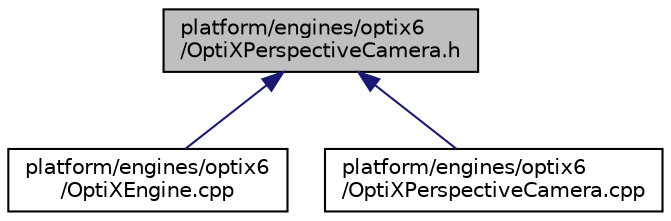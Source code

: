 digraph "platform/engines/optix6/OptiXPerspectiveCamera.h"
{
 // LATEX_PDF_SIZE
  edge [fontname="Helvetica",fontsize="10",labelfontname="Helvetica",labelfontsize="10"];
  node [fontname="Helvetica",fontsize="10",shape=record];
  Node1 [label="platform/engines/optix6\l/OptiXPerspectiveCamera.h",height=0.2,width=0.4,color="black", fillcolor="grey75", style="filled", fontcolor="black",tooltip=" "];
  Node1 -> Node2 [dir="back",color="midnightblue",fontsize="10",style="solid",fontname="Helvetica"];
  Node2 [label="platform/engines/optix6\l/OptiXEngine.cpp",height=0.2,width=0.4,color="black", fillcolor="white", style="filled",URL="$d7/dfd/optix6_2OptiXEngine_8cpp.html",tooltip=" "];
  Node1 -> Node3 [dir="back",color="midnightblue",fontsize="10",style="solid",fontname="Helvetica"];
  Node3 [label="platform/engines/optix6\l/OptiXPerspectiveCamera.cpp",height=0.2,width=0.4,color="black", fillcolor="white", style="filled",URL="$db/d02/optix6_2OptiXPerspectiveCamera_8cpp.html",tooltip=" "];
}
